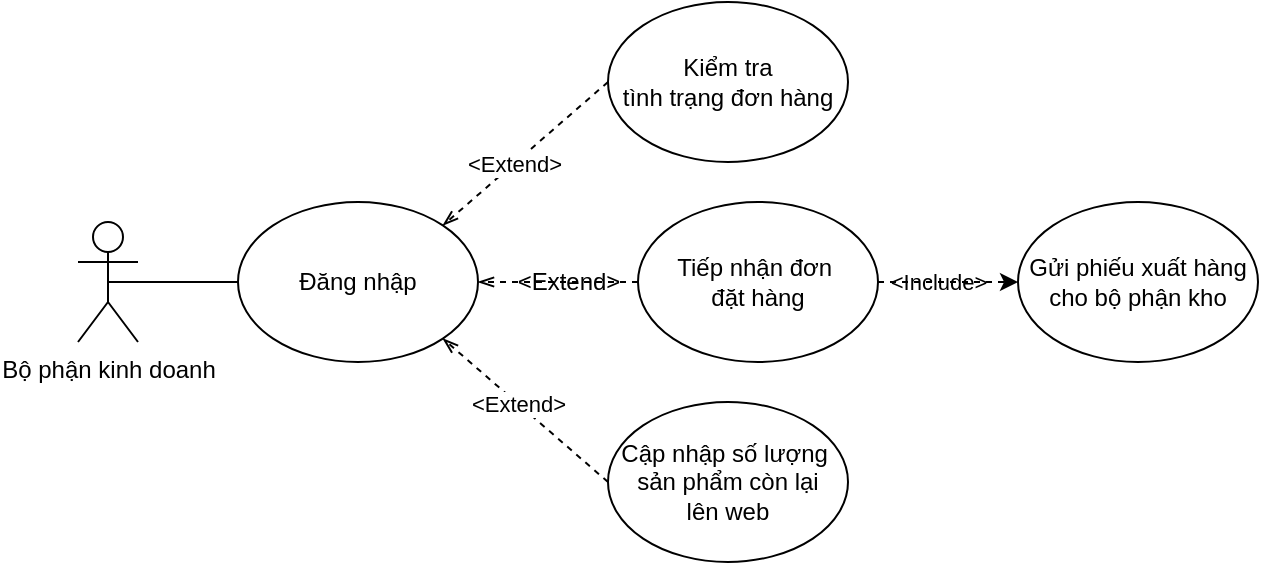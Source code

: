 <mxfile version="20.3.0" type="device"><diagram id="f5BQpjeFbdmfDIVeXKCb" name="Page-1"><mxGraphModel dx="782" dy="539" grid="1" gridSize="10" guides="1" tooltips="1" connect="1" arrows="1" fold="1" page="1" pageScale="1" pageWidth="850" pageHeight="1100" math="0" shadow="0"><root><mxCell id="0"/><mxCell id="1" parent="0"/><mxCell id="7sjpdpRQEH6899hr1wOj-1" value="&amp;lt;Include&amp;gt;" style="edgeLabel;html=1;align=center;verticalAlign=middle;resizable=0;points=[];" parent="1" vertex="1" connectable="0"><mxGeometry x="470" y="270" as="geometry"/></mxCell><mxCell id="7sjpdpRQEH6899hr1wOj-2" value="Bộ phận kinh doanh" style="shape=umlActor;verticalLabelPosition=bottom;verticalAlign=top;html=1;outlineConnect=0;overflow=visible;" parent="1" vertex="1"><mxGeometry x="40" y="240" width="30" height="60" as="geometry"/></mxCell><mxCell id="7sjpdpRQEH6899hr1wOj-3" value="" style="endArrow=none;html=1;rounded=0;entryX=0.5;entryY=0.5;entryDx=0;entryDy=0;entryPerimeter=0;exitX=0;exitY=0.5;exitDx=0;exitDy=0;" parent="1" source="7sjpdpRQEH6899hr1wOj-9" target="7sjpdpRQEH6899hr1wOj-2" edge="1"><mxGeometry width="50" height="50" relative="1" as="geometry"><mxPoint x="140" y="265" as="sourcePoint"/><mxPoint x="60" y="275" as="targetPoint"/></mxGeometry></mxCell><mxCell id="7sjpdpRQEH6899hr1wOj-4" value="Tiếp nhận đơn&amp;nbsp;&lt;br&gt;đặt hàng" style="ellipse;whiteSpace=wrap;html=1;" parent="1" vertex="1"><mxGeometry x="320" y="230" width="120" height="80" as="geometry"/></mxCell><mxCell id="7sjpdpRQEH6899hr1wOj-5" value="" style="endArrow=classic;html=1;rounded=0;exitX=1;exitY=0.5;exitDx=0;exitDy=0;dashed=1;" parent="1" source="7sjpdpRQEH6899hr1wOj-4" target="7sjpdpRQEH6899hr1wOj-6" edge="1"><mxGeometry width="50" height="50" relative="1" as="geometry"><mxPoint x="290" y="460.86" as="sourcePoint"/><mxPoint x="350" y="461" as="targetPoint"/></mxGeometry></mxCell><mxCell id="7sjpdpRQEH6899hr1wOj-6" value="Gửi phiếu xuất hàng cho bộ phận kho" style="ellipse;whiteSpace=wrap;html=1;" parent="1" vertex="1"><mxGeometry x="510" y="230" width="120" height="80" as="geometry"/></mxCell><mxCell id="7sjpdpRQEH6899hr1wOj-7" value="" style="endArrow=openThin;html=1;rounded=0;exitX=0;exitY=0.5;exitDx=0;exitDy=0;entryX=1;entryY=0;entryDx=0;entryDy=0;dashed=1;startArrow=none;startFill=0;endFill=0;" parent="1" source="7sjpdpRQEH6899hr1wOj-8" target="7sjpdpRQEH6899hr1wOj-9" edge="1"><mxGeometry width="50" height="50" relative="1" as="geometry"><mxPoint x="120" y="270" as="sourcePoint"/><mxPoint x="250" y="220" as="targetPoint"/></mxGeometry></mxCell><mxCell id="7sjpdpRQEH6899hr1wOj-11" value="&amp;lt;Extend&amp;gt;" style="edgeLabel;html=1;align=center;verticalAlign=middle;resizable=0;points=[];" parent="7sjpdpRQEH6899hr1wOj-7" vertex="1" connectable="0"><mxGeometry x="0.355" relative="1" as="geometry"><mxPoint x="9" y="-8" as="offset"/></mxGeometry></mxCell><mxCell id="7sjpdpRQEH6899hr1wOj-8" value="Kiểm tra&lt;br&gt;tình trạng đơn hàng" style="ellipse;whiteSpace=wrap;html=1;" parent="1" vertex="1"><mxGeometry x="305" y="130" width="120" height="80" as="geometry"/></mxCell><mxCell id="7sjpdpRQEH6899hr1wOj-9" value="Đăng nhập" style="ellipse;whiteSpace=wrap;html=1;" parent="1" vertex="1"><mxGeometry x="120" y="230" width="120" height="80" as="geometry"/></mxCell><mxCell id="7sjpdpRQEH6899hr1wOj-10" value="" style="endArrow=openThin;html=1;rounded=0;exitX=0;exitY=0.5;exitDx=0;exitDy=0;dashed=1;startArrow=none;startFill=0;endFill=0;entryX=1;entryY=0.5;entryDx=0;entryDy=0;" parent="1" source="7sjpdpRQEH6899hr1wOj-4" target="7sjpdpRQEH6899hr1wOj-9" edge="1"><mxGeometry width="50" height="50" relative="1" as="geometry"><mxPoint x="290.0" y="210" as="sourcePoint"/><mxPoint x="230" y="300" as="targetPoint"/></mxGeometry></mxCell><mxCell id="7sjpdpRQEH6899hr1wOj-13" value="&amp;lt;Extend&amp;gt;" style="text;html=1;align=center;verticalAlign=middle;resizable=0;points=[];autosize=1;strokeColor=none;fillColor=none;" parent="1" vertex="1"><mxGeometry x="250" y="255" width="70" height="30" as="geometry"/></mxCell><mxCell id="nuki8gSY-nsSgY2M_sH4-2" value="" style="endArrow=openThin;html=1;rounded=0;exitX=0;exitY=0.5;exitDx=0;exitDy=0;entryX=1;entryY=1;entryDx=0;entryDy=0;dashed=1;startArrow=none;startFill=0;endFill=0;" edge="1" parent="1" source="nuki8gSY-nsSgY2M_sH4-4" target="7sjpdpRQEH6899hr1wOj-9"><mxGeometry width="50" height="50" relative="1" as="geometry"><mxPoint x="119.57" y="460" as="sourcePoint"/><mxPoint x="221.996" y="431.716" as="targetPoint"/></mxGeometry></mxCell><mxCell id="nuki8gSY-nsSgY2M_sH4-3" value="&amp;lt;Extend&amp;gt;" style="edgeLabel;html=1;align=center;verticalAlign=middle;resizable=0;points=[];" vertex="1" connectable="0" parent="nuki8gSY-nsSgY2M_sH4-2"><mxGeometry x="0.355" relative="1" as="geometry"><mxPoint x="11" y="9" as="offset"/></mxGeometry></mxCell><mxCell id="nuki8gSY-nsSgY2M_sH4-4" value="Cập nhập số lượng&amp;nbsp;&lt;br&gt;sản phẩm còn lại&lt;br&gt;lên web" style="ellipse;whiteSpace=wrap;html=1;" vertex="1" parent="1"><mxGeometry x="305" y="330" width="120" height="80" as="geometry"/></mxCell></root></mxGraphModel></diagram></mxfile>